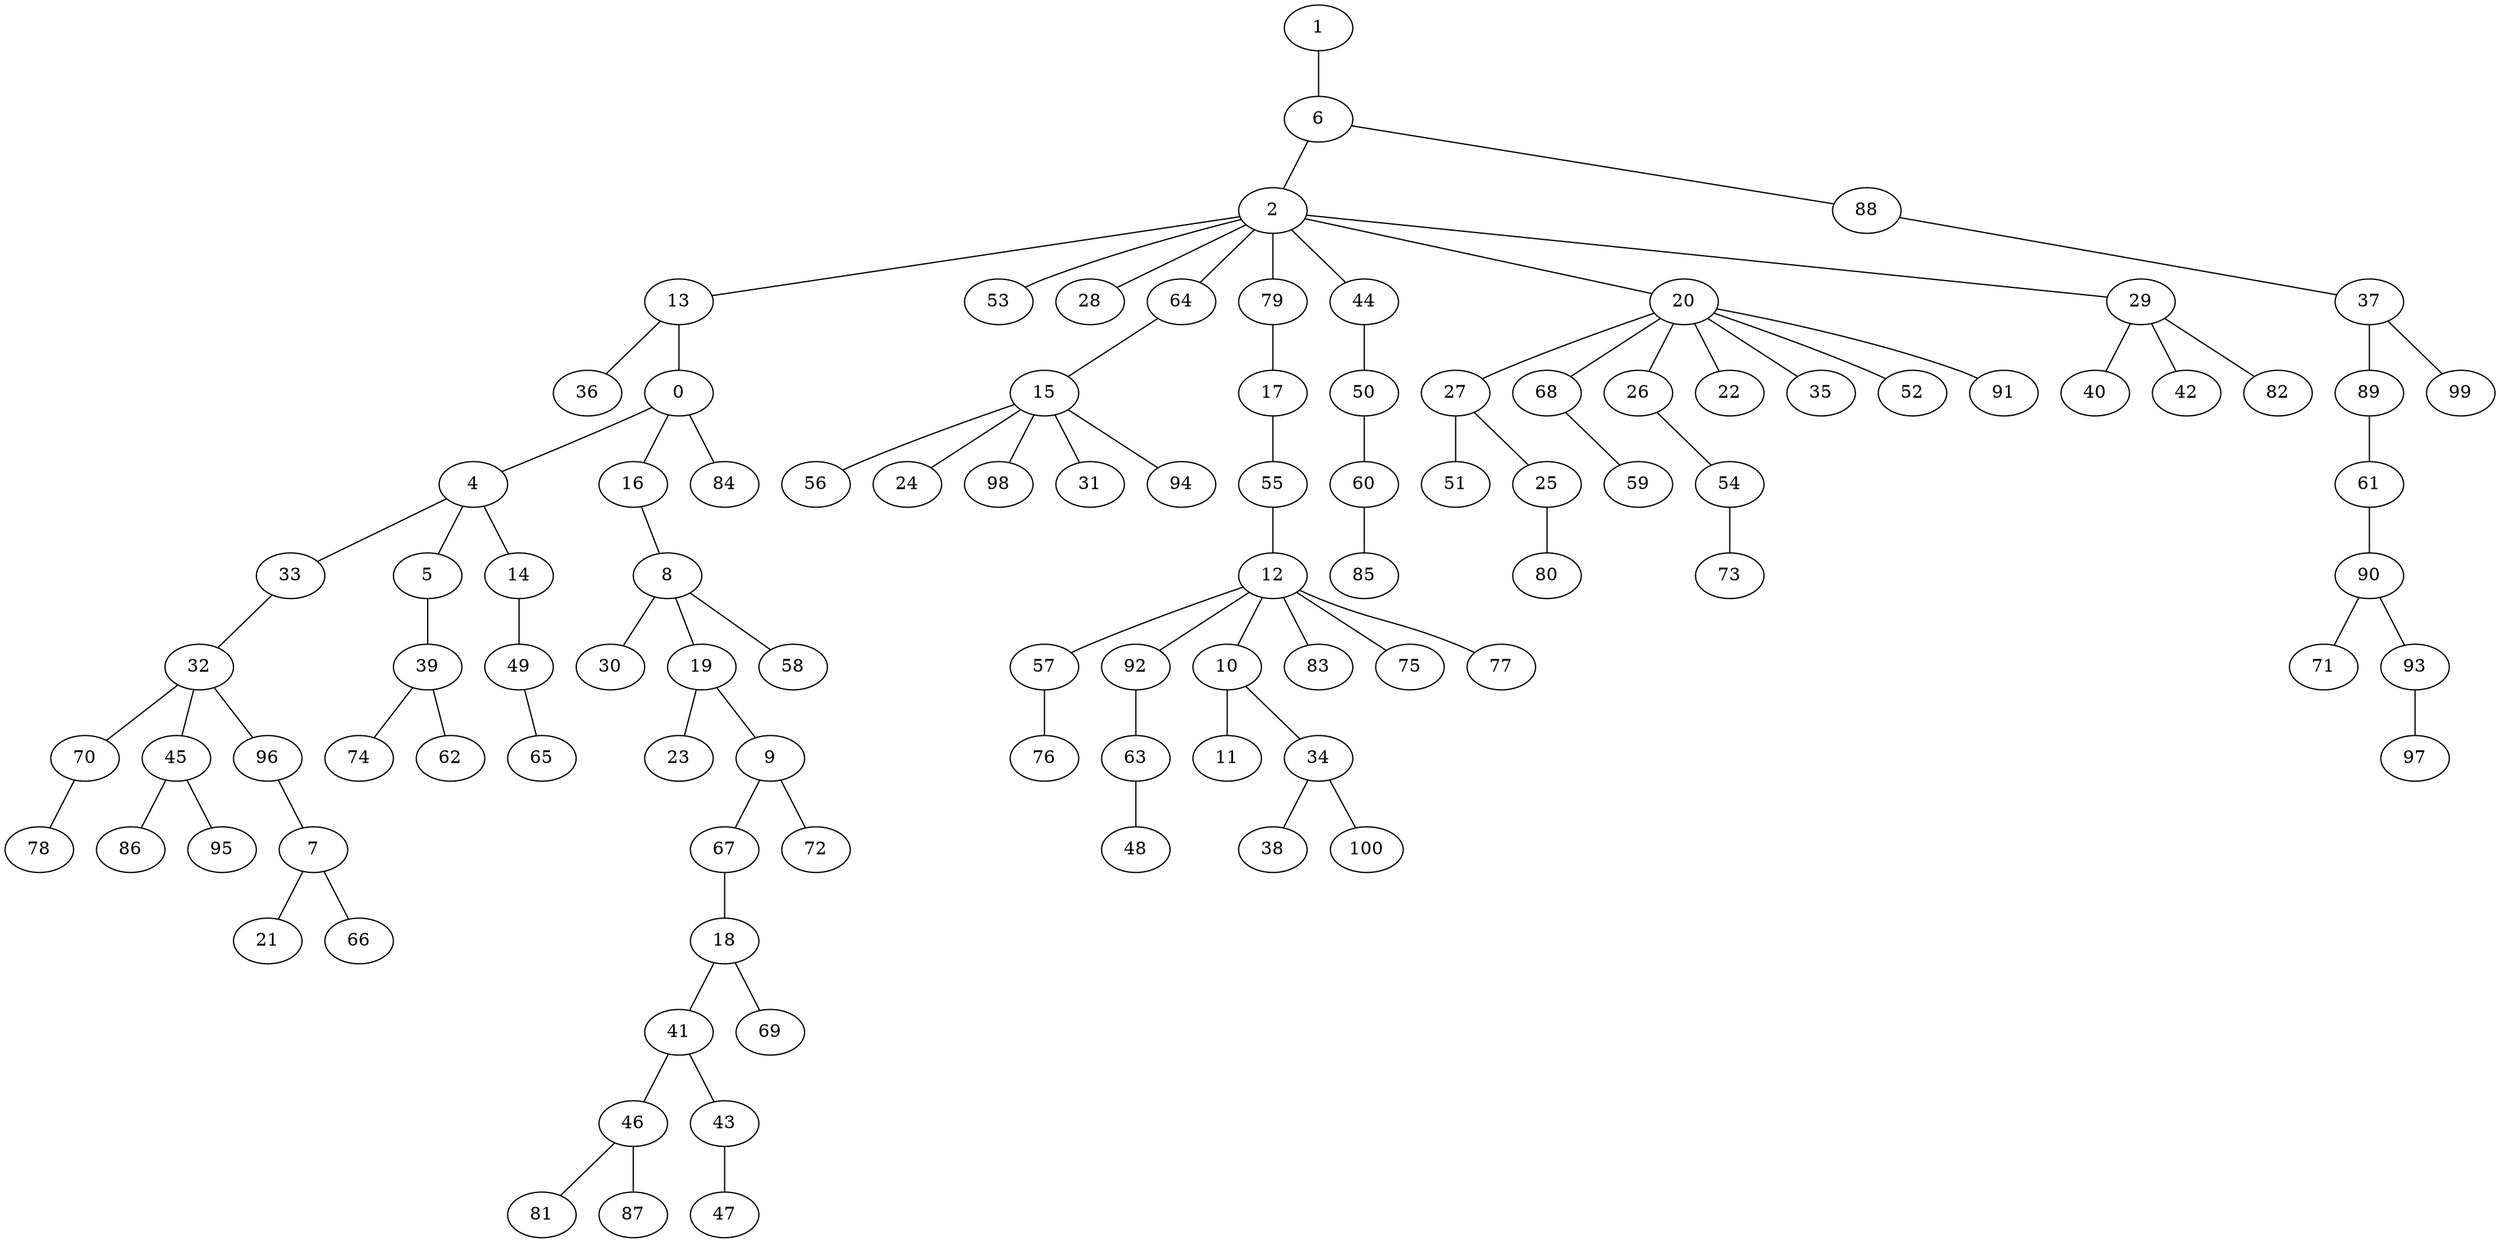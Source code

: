 strict graph G {
1;
6;
2;
13;
36;
0;
4;
33;
32;
70;
78;
45;
86;
95;
96;
7;
21;
66;
5;
39;
74;
62;
14;
49;
65;
16;
8;
30;
19;
23;
9;
67;
18;
41;
46;
81;
87;
43;
47;
69;
72;
58;
84;
53;
28;
64;
15;
56;
24;
98;
31;
94;
79;
17;
55;
12;
57;
76;
92;
63;
48;
10;
11;
34;
38;
100;
83;
75;
77;
44;
50;
60;
85;
20;
27;
51;
25;
80;
68;
59;
26;
54;
73;
22;
35;
52;
91;
29;
40;
42;
82;
88;
37;
89;
61;
90;
71;
93;
97;
99;
29 -- 82;
20 -- 91;
25 -- 80;
12 -- 10;
4 -- 14;
6 -- 2;
41 -- 46;
12 -- 75;
20 -- 22;
32 -- 45;
19 -- 9;
4 -- 5;
15 -- 94;
90 -- 93;
45 -- 86;
1 -- 6;
49 -- 65;
54 -- 73;
46 -- 81;
12 -- 92;
96 -- 7;
9 -- 67;
7 -- 66;
15 -- 24;
37 -- 99;
67 -- 18;
8 -- 19;
29 -- 40;
68 -- 59;
60 -- 85;
88 -- 37;
15 -- 56;
41 -- 43;
63 -- 48;
27 -- 51;
93 -- 97;
0 -- 16;
15 -- 31;
6 -- 88;
20 -- 26;
37 -- 89;
8 -- 30;
13 -- 36;
29 -- 42;
10 -- 11;
2 -- 53;
14 -- 49;
0 -- 4;
32 -- 96;
39 -- 74;
64 -- 15;
39 -- 62;
18 -- 69;
33 -- 32;
2 -- 44;
92 -- 63;
2 -- 79;
46 -- 87;
8 -- 58;
45 -- 95;
19 -- 23;
13 -- 0;
9 -- 72;
2 -- 13;
10 -- 34;
2 -- 20;
89 -- 61;
15 -- 98;
90 -- 71;
18 -- 41;
32 -- 70;
61 -- 90;
2 -- 28;
16 -- 8;
34 -- 100;
79 -- 17;
55 -- 12;
26 -- 54;
7 -- 21;
57 -- 76;
12 -- 83;
43 -- 47;
0 -- 84;
34 -- 38;
27 -- 25;
2 -- 29;
5 -- 39;
20 -- 27;
70 -- 78;
20 -- 35;
20 -- 52;
2 -- 64;
44 -- 50;
20 -- 68;
12 -- 57;
50 -- 60;
17 -- 55;
4 -- 33;
12 -- 77;
}
